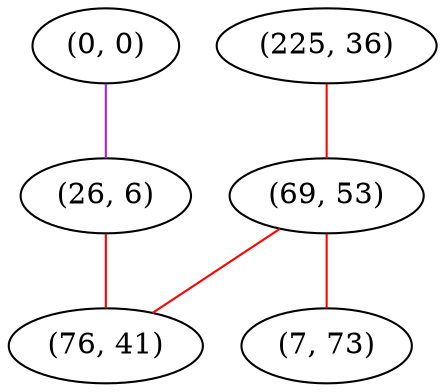 graph "" {
"(0, 0)";
"(225, 36)";
"(69, 53)";
"(26, 6)";
"(76, 41)";
"(7, 73)";
"(0, 0)" -- "(26, 6)"  [color=purple, key=0, weight=4];
"(225, 36)" -- "(69, 53)"  [color=red, key=0, weight=1];
"(69, 53)" -- "(76, 41)"  [color=red, key=0, weight=1];
"(69, 53)" -- "(7, 73)"  [color=red, key=0, weight=1];
"(26, 6)" -- "(76, 41)"  [color=red, key=0, weight=1];
}

